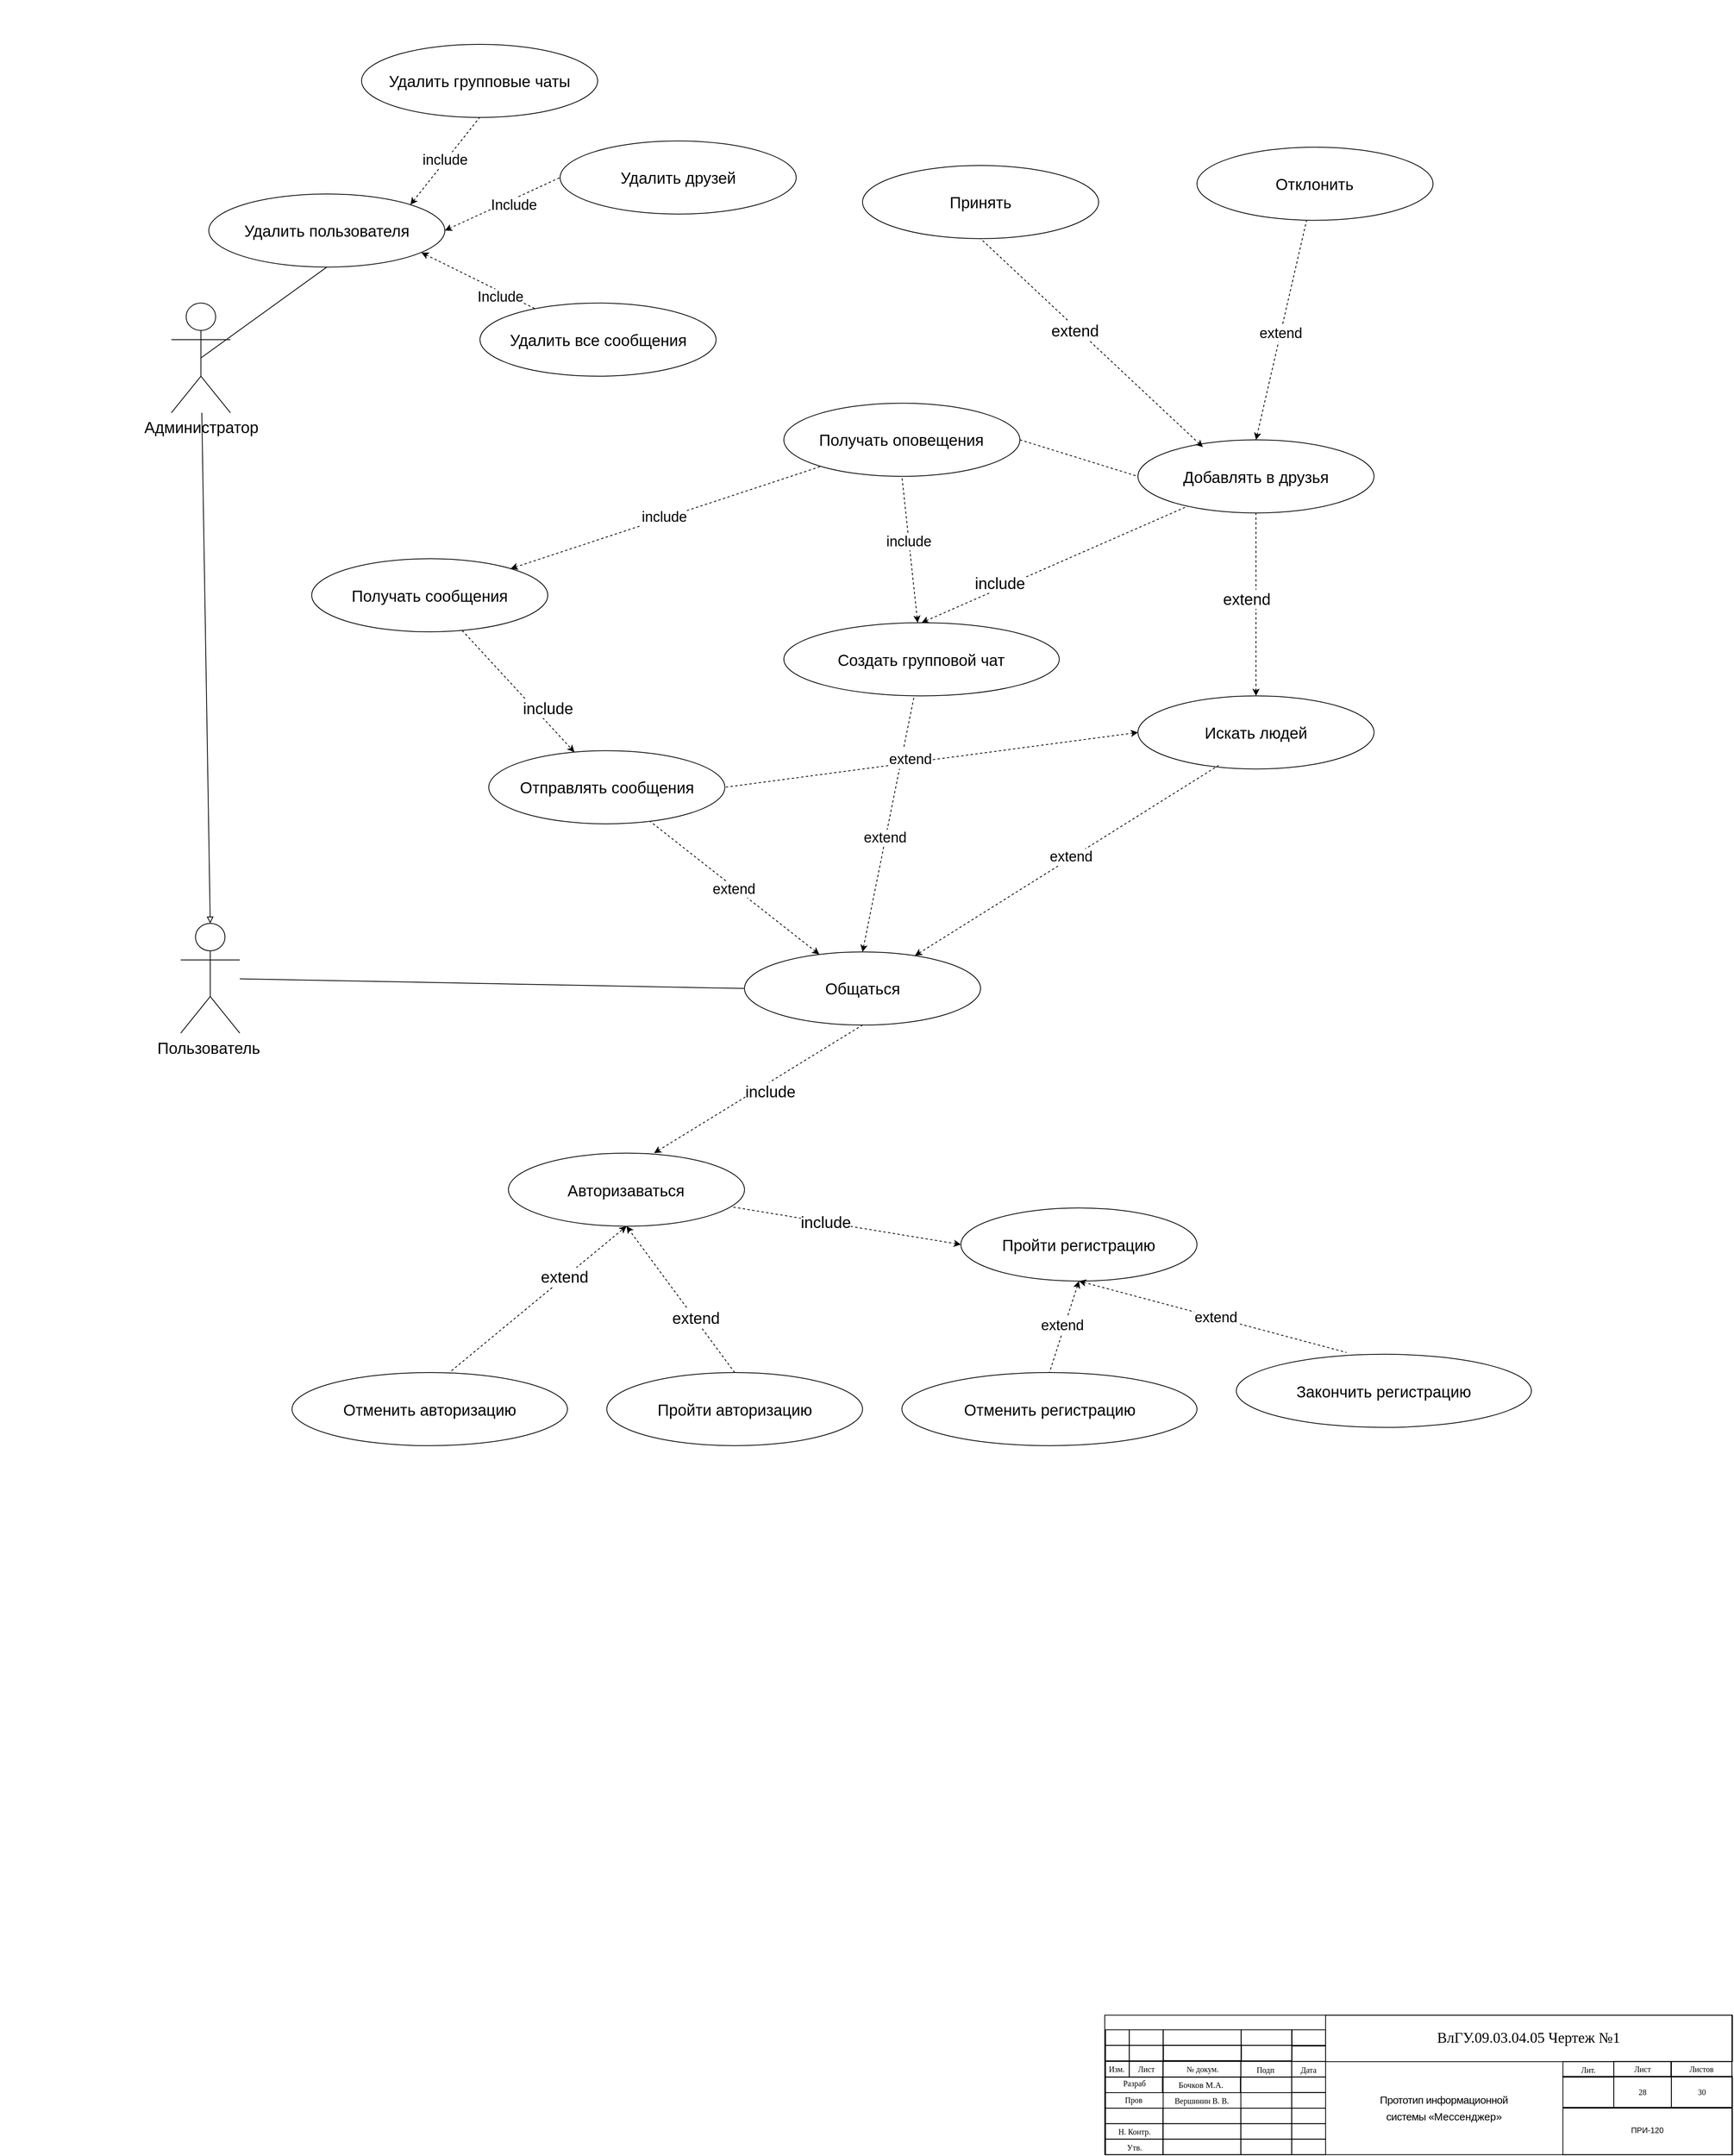<mxfile version="20.8.15" type="device"><diagram id="R2lEEEUBdFMjLlhIrx00" name="Page-1"><mxGraphModel dx="2206" dy="1088" grid="1" gridSize="3.937" guides="1" tooltips="1" connect="1" arrows="1" fold="1" page="1" pageScale="1" pageWidth="2339" pageHeight="3300" math="0" shadow="0" extFonts="Permanent Marker^https://fonts.googleapis.com/css?family=Permanent+Marker"><root><mxCell id="0"/><mxCell id="1" parent="0"/><mxCell id="JY05Qe5HetjZNKG0ia08-542" value="" style="group" parent="1" vertex="1" connectable="0"><mxGeometry x="248.03" y="133.86" width="2188.98" height="2720.46" as="geometry"/></mxCell><mxCell id="JY05Qe5HetjZNKG0ia08-430" value="" style="group" parent="JY05Qe5HetjZNKG0ia08-542" vertex="1" connectable="0"><mxGeometry width="2188.98" height="2431.64" as="geometry"/></mxCell><mxCell id="JY05Qe5HetjZNKG0ia08-486" value="" style="group;fontSize=20;" parent="JY05Qe5HetjZNKG0ia08-430" vertex="1" connectable="0"><mxGeometry x="368.982" y="185.041" width="1565.998" height="1640.0" as="geometry"/></mxCell><mxCell id="JY05Qe5HetjZNKG0ia08-489" value="Общаться" style="ellipse;whiteSpace=wrap;html=1;fontSize=20;" parent="JY05Qe5HetjZNKG0ia08-486" vertex="1"><mxGeometry x="571.713" y="1016.338" width="298.285" height="92.394" as="geometry"/></mxCell><mxCell id="JY05Qe5HetjZNKG0ia08-490" value="Авторизаваться" style="ellipse;whiteSpace=wrap;html=1;fontSize=20;" parent="JY05Qe5HetjZNKG0ia08-486" vertex="1"><mxGeometry x="273.428" y="1270.422" width="298.285" height="92.394" as="geometry"/></mxCell><mxCell id="JY05Qe5HetjZNKG0ia08-491" value="Пройти регистрацию" style="ellipse;whiteSpace=wrap;html=1;fontSize=20;" parent="JY05Qe5HetjZNKG0ia08-486" vertex="1"><mxGeometry x="845.142" y="1339.718" width="298.285" height="92.394" as="geometry"/></mxCell><mxCell id="JY05Qe5HetjZNKG0ia08-492" value="Создать групповой чат" style="ellipse;whiteSpace=wrap;html=1;fontSize=20;" parent="JY05Qe5HetjZNKG0ia08-486" vertex="1"><mxGeometry x="621.428" y="600.563" width="347.999" height="92.394" as="geometry"/></mxCell><mxCell id="JY05Qe5HetjZNKG0ia08-493" value="Искать людей" style="ellipse;whiteSpace=wrap;html=1;fontSize=20;" parent="JY05Qe5HetjZNKG0ia08-486" vertex="1"><mxGeometry x="1068.856" y="692.958" width="298.285" height="92.394" as="geometry"/></mxCell><mxCell id="JY05Qe5HetjZNKG0ia08-494" value="Отправлять сообщения" style="ellipse;whiteSpace=wrap;html=1;fontSize=20;" parent="JY05Qe5HetjZNKG0ia08-486" vertex="1"><mxGeometry x="248.571" y="762.253" width="298.285" height="92.394" as="geometry"/></mxCell><mxCell id="JY05Qe5HetjZNKG0ia08-495" value="Получать сообщения" style="ellipse;whiteSpace=wrap;html=1;fontSize=20;" parent="JY05Qe5HetjZNKG0ia08-486" vertex="1"><mxGeometry x="24.857" y="519.718" width="298.285" height="92.394" as="geometry"/></mxCell><mxCell id="JY05Qe5HetjZNKG0ia08-496" value="Получать оповещения" style="ellipse;whiteSpace=wrap;html=1;fontSize=20;" parent="JY05Qe5HetjZNKG0ia08-486" vertex="1"><mxGeometry x="621.428" y="323.38" width="298.285" height="92.394" as="geometry"/></mxCell><mxCell id="JY05Qe5HetjZNKG0ia08-497" value="Добавлять в друзья" style="ellipse;whiteSpace=wrap;html=1;fontSize=20;" parent="JY05Qe5HetjZNKG0ia08-486" vertex="1"><mxGeometry x="1068.856" y="369.577" width="298.285" height="92.394" as="geometry"/></mxCell><mxCell id="JY05Qe5HetjZNKG0ia08-498" value="Принять" style="ellipse;whiteSpace=wrap;html=1;fontSize=20;" parent="JY05Qe5HetjZNKG0ia08-486" vertex="1"><mxGeometry x="720.856" y="23.099" width="298.285" height="92.394" as="geometry"/></mxCell><mxCell id="JY05Qe5HetjZNKG0ia08-499" value="Отклонить" style="ellipse;whiteSpace=wrap;html=1;fontSize=20;" parent="JY05Qe5HetjZNKG0ia08-486" vertex="1"><mxGeometry x="1143.427" width="298.285" height="92.394" as="geometry"/></mxCell><mxCell id="JY05Qe5HetjZNKG0ia08-500" value="Отменить авторизацию" style="ellipse;whiteSpace=wrap;html=1;fontSize=20;" parent="JY05Qe5HetjZNKG0ia08-486" vertex="1"><mxGeometry y="1547.605" width="347.999" height="92.394" as="geometry"/></mxCell><mxCell id="JY05Qe5HetjZNKG0ia08-501" value="Пройти авторизацию" style="ellipse;whiteSpace=wrap;html=1;fontSize=20;" parent="JY05Qe5HetjZNKG0ia08-486" vertex="1"><mxGeometry x="397.714" y="1547.605" width="323.142" height="92.394" as="geometry"/></mxCell><mxCell id="JY05Qe5HetjZNKG0ia08-502" value="Отменить регистрацию" style="ellipse;whiteSpace=wrap;html=1;fontSize=20;" parent="JY05Qe5HetjZNKG0ia08-486" vertex="1"><mxGeometry x="770.57" y="1547.605" width="372.857" height="92.394" as="geometry"/></mxCell><mxCell id="JY05Qe5HetjZNKG0ia08-503" value="Закончить регистрацию" style="ellipse;whiteSpace=wrap;html=1;fontSize=20;" parent="JY05Qe5HetjZNKG0ia08-486" vertex="1"><mxGeometry x="1193.141" y="1524.507" width="372.857" height="92.394" as="geometry"/></mxCell><mxCell id="JY05Qe5HetjZNKG0ia08-504" value="" style="endArrow=none;dashed=1;html=1;rounded=0;exitX=0.617;exitY=0;exitDx=0;exitDy=0;exitPerimeter=0;entryX=0.5;entryY=1;entryDx=0;entryDy=0;startArrow=classic;startFill=1;fontSize=20;" parent="JY05Qe5HetjZNKG0ia08-486" source="JY05Qe5HetjZNKG0ia08-490" target="JY05Qe5HetjZNKG0ia08-489" edge="1"><mxGeometry width="50" height="50" relative="1" as="geometry"><mxPoint x="720.856" y="1154.929" as="sourcePoint"/><mxPoint x="845.142" y="1039.436" as="targetPoint"/></mxGeometry></mxCell><mxCell id="JY05Qe5HetjZNKG0ia08-505" value="" style="endArrow=classic;dashed=1;html=1;rounded=0;exitX=0.5;exitY=0;exitDx=0;exitDy=0;entryX=0.5;entryY=1;entryDx=0;entryDy=0;startArrow=none;startFill=0;endFill=1;fontSize=20;" parent="JY05Qe5HetjZNKG0ia08-486" source="JY05Qe5HetjZNKG0ia08-501" target="JY05Qe5HetjZNKG0ia08-490" edge="1"><mxGeometry width="50" height="50" relative="1" as="geometry"><mxPoint x="507.184" y="1316.619" as="sourcePoint"/><mxPoint x="770.57" y="1154.929" as="targetPoint"/></mxGeometry></mxCell><mxCell id="JY05Qe5HetjZNKG0ia08-506" value="" style="endArrow=none;dashed=1;html=1;rounded=0;exitX=0.5;exitY=1;exitDx=0;exitDy=0;entryX=0.5;entryY=0;entryDx=0;entryDy=0;startArrow=classic;startFill=1;fontSize=20;" parent="JY05Qe5HetjZNKG0ia08-486" source="JY05Qe5HetjZNKG0ia08-491" target="JY05Qe5HetjZNKG0ia08-502" edge="1"><mxGeometry width="50" height="50" relative="1" as="geometry"><mxPoint x="532.041" y="1339.718" as="sourcePoint"/><mxPoint x="795.427" y="1178.028" as="targetPoint"/></mxGeometry></mxCell><mxCell id="N27zPqQQ6mKoS6-mZ4At-25" value="extend" style="edgeLabel;html=1;align=center;verticalAlign=middle;resizable=0;points=[];fontSize=18;" vertex="1" connectable="0" parent="JY05Qe5HetjZNKG0ia08-506"><mxGeometry x="-0.021" y="-3" relative="1" as="geometry"><mxPoint as="offset"/></mxGeometry></mxCell><mxCell id="JY05Qe5HetjZNKG0ia08-507" value="" style="endArrow=none;dashed=1;html=1;rounded=0;exitX=0.5;exitY=1;exitDx=0;exitDy=0;entryX=0.373;entryY=-0.025;entryDx=0;entryDy=0;entryPerimeter=0;startArrow=classic;startFill=1;fontSize=20;" parent="JY05Qe5HetjZNKG0ia08-486" source="JY05Qe5HetjZNKG0ia08-491" target="JY05Qe5HetjZNKG0ia08-503" edge="1"><mxGeometry width="50" height="50" relative="1" as="geometry"><mxPoint x="556.899" y="1362.817" as="sourcePoint"/><mxPoint x="820.284" y="1201.126" as="targetPoint"/></mxGeometry></mxCell><mxCell id="N27zPqQQ6mKoS6-mZ4At-26" value="extend" style="edgeLabel;html=1;align=center;verticalAlign=middle;resizable=0;points=[];fontSize=18;" vertex="1" connectable="0" parent="JY05Qe5HetjZNKG0ia08-507"><mxGeometry x="0.02" relative="1" as="geometry"><mxPoint as="offset"/></mxGeometry></mxCell><mxCell id="JY05Qe5HetjZNKG0ia08-508" value="" style="endArrow=none;dashed=1;html=1;rounded=0;exitX=0;exitY=0.5;exitDx=0;exitDy=0;startArrow=classic;startFill=1;fontSize=20;" parent="JY05Qe5HetjZNKG0ia08-486" source="JY05Qe5HetjZNKG0ia08-491" target="JY05Qe5HetjZNKG0ia08-490" edge="1"><mxGeometry width="50" height="50" relative="1" as="geometry"><mxPoint x="581.756" y="1385.915" as="sourcePoint"/><mxPoint x="845.142" y="1224.225" as="targetPoint"/></mxGeometry></mxCell><mxCell id="JY05Qe5HetjZNKG0ia08-509" value="include" style="edgeLabel;html=1;align=center;verticalAlign=middle;resizable=0;points=[];fontSize=20;" parent="JY05Qe5HetjZNKG0ia08-508" vertex="1" connectable="0"><mxGeometry x="0.182" y="-1" relative="1" as="geometry"><mxPoint as="offset"/></mxGeometry></mxCell><mxCell id="JY05Qe5HetjZNKG0ia08-510" value="" style="endArrow=none;dashed=1;html=1;rounded=0;entryX=0.342;entryY=0.95;entryDx=0;entryDy=0;entryPerimeter=0;startArrow=classic;startFill=1;fontSize=20;" parent="JY05Qe5HetjZNKG0ia08-486" source="JY05Qe5HetjZNKG0ia08-489" target="JY05Qe5HetjZNKG0ia08-493" edge="1"><mxGeometry width="50" height="50" relative="1" as="geometry"><mxPoint x="606.613" y="1409.014" as="sourcePoint"/><mxPoint x="869.999" y="1247.324" as="targetPoint"/></mxGeometry></mxCell><mxCell id="N27zPqQQ6mKoS6-mZ4At-28" value="extend" style="edgeLabel;html=1;align=center;verticalAlign=middle;resizable=0;points=[];fontSize=18;" vertex="1" connectable="0" parent="JY05Qe5HetjZNKG0ia08-510"><mxGeometry x="0.028" y="2" relative="1" as="geometry"><mxPoint as="offset"/></mxGeometry></mxCell><mxCell id="JY05Qe5HetjZNKG0ia08-511" value="" style="endArrow=none;dashed=1;html=1;rounded=0;startArrow=classic;startFill=1;fontSize=20;" parent="JY05Qe5HetjZNKG0ia08-486" source="JY05Qe5HetjZNKG0ia08-489" target="JY05Qe5HetjZNKG0ia08-494" edge="1"><mxGeometry width="50" height="50" relative="1" as="geometry"><mxPoint x="631.47" y="1432.112" as="sourcePoint"/><mxPoint x="894.856" y="1270.422" as="targetPoint"/></mxGeometry></mxCell><mxCell id="N27zPqQQ6mKoS6-mZ4At-29" value="extend" style="edgeLabel;html=1;align=center;verticalAlign=middle;resizable=0;points=[];fontSize=18;" vertex="1" connectable="0" parent="JY05Qe5HetjZNKG0ia08-511"><mxGeometry x="0.009" y="2" relative="1" as="geometry"><mxPoint as="offset"/></mxGeometry></mxCell><mxCell id="JY05Qe5HetjZNKG0ia08-512" value="" style="endArrow=classic;dashed=1;html=1;rounded=0;startArrow=none;startFill=0;endFill=1;fontSize=20;" parent="JY05Qe5HetjZNKG0ia08-486" source="JY05Qe5HetjZNKG0ia08-495" target="JY05Qe5HetjZNKG0ia08-494" edge="1"><mxGeometry width="50" height="50" relative="1" as="geometry"><mxPoint x="656.327" y="1455.211" as="sourcePoint"/><mxPoint x="422.571" y="808.45" as="targetPoint"/></mxGeometry></mxCell><mxCell id="JY05Qe5HetjZNKG0ia08-513" value="" style="endArrow=none;dashed=1;html=1;rounded=0;exitX=0.5;exitY=0;exitDx=0;exitDy=0;startArrow=classic;startFill=1;fontSize=20;" parent="JY05Qe5HetjZNKG0ia08-486" source="JY05Qe5HetjZNKG0ia08-489" target="JY05Qe5HetjZNKG0ia08-492" edge="1"><mxGeometry width="50" height="50" relative="1" as="geometry"><mxPoint x="681.184" y="1478.309" as="sourcePoint"/><mxPoint x="944.57" y="1316.619" as="targetPoint"/></mxGeometry></mxCell><mxCell id="N27zPqQQ6mKoS6-mZ4At-27" value="extend" style="edgeLabel;html=1;align=center;verticalAlign=middle;resizable=0;points=[];fontSize=18;" vertex="1" connectable="0" parent="JY05Qe5HetjZNKG0ia08-513"><mxGeometry x="-0.108" y="1" relative="1" as="geometry"><mxPoint as="offset"/></mxGeometry></mxCell><mxCell id="JY05Qe5HetjZNKG0ia08-514" value="" style="endArrow=none;dashed=1;html=1;rounded=0;exitX=0;exitY=0.5;exitDx=0;exitDy=0;entryX=1;entryY=0.5;entryDx=0;entryDy=0;startArrow=classic;startFill=1;fontSize=20;" parent="JY05Qe5HetjZNKG0ia08-486" source="JY05Qe5HetjZNKG0ia08-493" target="JY05Qe5HetjZNKG0ia08-494" edge="1"><mxGeometry width="50" height="50" relative="1" as="geometry"><mxPoint x="706.041" y="1501.408" as="sourcePoint"/><mxPoint x="969.427" y="1339.718" as="targetPoint"/></mxGeometry></mxCell><mxCell id="JY05Qe5HetjZNKG0ia08-515" value="" style="endArrow=none;dashed=1;html=1;rounded=0;endFill=0;startArrow=classic;startFill=1;fontSize=20;" parent="JY05Qe5HetjZNKG0ia08-486" source="JY05Qe5HetjZNKG0ia08-495" target="JY05Qe5HetjZNKG0ia08-496" edge="1"><mxGeometry width="50" height="50" relative="1" as="geometry"><mxPoint x="427.592" y="346.479" as="sourcePoint"/><mxPoint x="690.978" y="184.789" as="targetPoint"/></mxGeometry></mxCell><mxCell id="N27zPqQQ6mKoS6-mZ4At-31" value="include" style="edgeLabel;html=1;align=center;verticalAlign=middle;resizable=0;points=[];fontSize=18;" vertex="1" connectable="0" parent="JY05Qe5HetjZNKG0ia08-515"><mxGeometry x="-0.01" y="2" relative="1" as="geometry"><mxPoint as="offset"/></mxGeometry></mxCell><mxCell id="JY05Qe5HetjZNKG0ia08-516" value="" style="endArrow=none;dashed=1;html=1;rounded=0;entryX=0.5;entryY=1;entryDx=0;entryDy=0;startArrow=classic;startFill=1;fontSize=20;" parent="JY05Qe5HetjZNKG0ia08-486" source="JY05Qe5HetjZNKG0ia08-492" target="JY05Qe5HetjZNKG0ia08-496" edge="1"><mxGeometry width="50" height="50" relative="1" as="geometry"><mxPoint x="301.171" y="555.401" as="sourcePoint"/><mxPoint x="693.21" y="426.317" as="targetPoint"/></mxGeometry></mxCell><mxCell id="N27zPqQQ6mKoS6-mZ4At-32" value="include" style="edgeLabel;html=1;align=center;verticalAlign=middle;resizable=0;points=[];fontSize=18;" vertex="1" connectable="0" parent="JY05Qe5HetjZNKG0ia08-516"><mxGeometry x="0.11" y="1" relative="1" as="geometry"><mxPoint as="offset"/></mxGeometry></mxCell><mxCell id="JY05Qe5HetjZNKG0ia08-517" value="" style="endArrow=none;dashed=1;html=1;rounded=0;exitX=0.5;exitY=0;exitDx=0;exitDy=0;startArrow=classic;startFill=1;fontSize=20;" parent="JY05Qe5HetjZNKG0ia08-486" source="JY05Qe5HetjZNKG0ia08-492" target="JY05Qe5HetjZNKG0ia08-497" edge="1"><mxGeometry width="50" height="50" relative="1" as="geometry"><mxPoint x="326.028" y="578.5" as="sourcePoint"/><mxPoint x="718.067" y="449.415" as="targetPoint"/></mxGeometry></mxCell><mxCell id="JY05Qe5HetjZNKG0ia08-518" value="" style="endArrow=none;dashed=1;html=1;rounded=0;entryX=0.5;entryY=1;entryDx=0;entryDy=0;startArrow=classic;startFill=1;fontSize=20;" parent="JY05Qe5HetjZNKG0ia08-486" source="JY05Qe5HetjZNKG0ia08-493" target="JY05Qe5HetjZNKG0ia08-497" edge="1"><mxGeometry width="50" height="50" relative="1" as="geometry"><mxPoint x="350.885" y="601.599" as="sourcePoint"/><mxPoint x="742.924" y="472.514" as="targetPoint"/></mxGeometry></mxCell><mxCell id="JY05Qe5HetjZNKG0ia08-519" value="" style="endArrow=none;dashed=1;html=1;rounded=0;entryX=0.5;entryY=1;entryDx=0;entryDy=0;exitX=0.275;exitY=0.1;exitDx=0;exitDy=0;exitPerimeter=0;startArrow=classic;startFill=1;fontSize=20;" parent="JY05Qe5HetjZNKG0ia08-486" source="JY05Qe5HetjZNKG0ia08-497" target="JY05Qe5HetjZNKG0ia08-498" edge="1"><mxGeometry width="50" height="50" relative="1" as="geometry"><mxPoint x="375.742" y="624.697" as="sourcePoint"/><mxPoint x="767.782" y="495.612" as="targetPoint"/></mxGeometry></mxCell><mxCell id="JY05Qe5HetjZNKG0ia08-520" value="extend" style="edgeLabel;html=1;align=center;verticalAlign=middle;resizable=0;points=[];fontSize=20;" parent="JY05Qe5HetjZNKG0ia08-519" vertex="1" connectable="0"><mxGeometry x="0.137" y="3" relative="1" as="geometry"><mxPoint as="offset"/></mxGeometry></mxCell><mxCell id="JY05Qe5HetjZNKG0ia08-521" value="" style="endArrow=none;dashed=1;html=1;rounded=0;exitX=0.5;exitY=0;exitDx=0;exitDy=0;startArrow=classic;startFill=1;fontSize=20;" parent="JY05Qe5HetjZNKG0ia08-486" source="JY05Qe5HetjZNKG0ia08-497" target="JY05Qe5HetjZNKG0ia08-499" edge="1"><mxGeometry width="50" height="50" relative="1" as="geometry"><mxPoint x="400.599" y="647.796" as="sourcePoint"/><mxPoint x="792.639" y="518.711" as="targetPoint"/></mxGeometry></mxCell><mxCell id="N27zPqQQ6mKoS6-mZ4At-30" value="extend" style="edgeLabel;html=1;align=center;verticalAlign=middle;resizable=0;points=[];fontSize=18;" vertex="1" connectable="0" parent="JY05Qe5HetjZNKG0ia08-521"><mxGeometry x="-0.03" relative="1" as="geometry"><mxPoint as="offset"/></mxGeometry></mxCell><mxCell id="JY05Qe5HetjZNKG0ia08-522" value="extend" style="edgeLabel;html=1;align=center;verticalAlign=middle;resizable=0;points=[];fontSize=20;" parent="JY05Qe5HetjZNKG0ia08-486" vertex="1" connectable="0"><mxGeometry x="510.133" y="1478.065" as="geometry"/></mxCell><mxCell id="JY05Qe5HetjZNKG0ia08-525" value="extend" style="edgeLabel;html=1;align=center;verticalAlign=middle;resizable=0;points=[];fontSize=20;" parent="JY05Qe5HetjZNKG0ia08-486" vertex="1" connectable="0"><mxGeometry x="1150.766" y="840.001" as="geometry"><mxPoint x="55" y="-270" as="offset"/></mxGeometry></mxCell><mxCell id="JY05Qe5HetjZNKG0ia08-526" value="&lt;font style=&quot;font-size: 18px;&quot;&gt;extend&lt;/font&gt;" style="edgeLabel;html=1;align=center;verticalAlign=middle;resizable=0;points=[];fontSize=20;" parent="JY05Qe5HetjZNKG0ia08-486" vertex="1" connectable="0"><mxGeometry x="403.365" y="1210.004" as="geometry"><mxPoint x="377" y="-438" as="offset"/></mxGeometry></mxCell><mxCell id="JY05Qe5HetjZNKG0ia08-530" value="include" style="edgeLabel;html=1;align=center;verticalAlign=middle;resizable=0;points=[];fontSize=20;" parent="JY05Qe5HetjZNKG0ia08-486" vertex="1" connectable="0"><mxGeometry x="652.502" y="1270.42" as="geometry"><mxPoint x="-49" y="-79" as="offset"/></mxGeometry></mxCell><mxCell id="JY05Qe5HetjZNKG0ia08-532" value="include" style="edgeLabel;html=1;align=center;verticalAlign=middle;resizable=0;points=[];fontSize=20;" parent="JY05Qe5HetjZNKG0ia08-486" vertex="1" connectable="0"><mxGeometry x="447.424" y="1130.002" as="geometry"><mxPoint x="-125" y="-422" as="offset"/></mxGeometry></mxCell><mxCell id="JY05Qe5HetjZNKG0ia08-533" value="include" style="edgeLabel;html=1;align=center;verticalAlign=middle;resizable=0;points=[];fontSize=20;" parent="JY05Qe5HetjZNKG0ia08-486" vertex="1" connectable="0"><mxGeometry x="771.136" y="709.997" as="geometry"><mxPoint x="123" y="-160" as="offset"/></mxGeometry></mxCell><mxCell id="JY05Qe5HetjZNKG0ia08-536" value="" style="endArrow=none;dashed=1;html=1;rounded=0;exitX=1;exitY=0.5;exitDx=0;exitDy=0;entryX=0;entryY=0.5;entryDx=0;entryDy=0;fontSize=20;" parent="JY05Qe5HetjZNKG0ia08-486" source="JY05Qe5HetjZNKG0ia08-496" target="JY05Qe5HetjZNKG0ia08-497" edge="1"><mxGeometry width="50" height="50" relative="1" as="geometry"><mxPoint x="820.284" y="623.662" as="sourcePoint"/><mxPoint x="1156.648" y="476.571" as="targetPoint"/></mxGeometry></mxCell><mxCell id="JY05Qe5HetjZNKG0ia08-537" value="" style="endArrow=classic;dashed=1;html=1;rounded=0;exitX=0.579;exitY=-0.025;exitDx=0;exitDy=0;exitPerimeter=0;entryX=0.5;entryY=1;entryDx=0;entryDy=0;startArrow=none;startFill=0;endFill=1;fontSize=20;" parent="JY05Qe5HetjZNKG0ia08-486" source="JY05Qe5HetjZNKG0ia08-500" target="JY05Qe5HetjZNKG0ia08-490" edge="1"><mxGeometry width="50" height="50" relative="1" as="geometry"><mxPoint x="482.327" y="1293.521" as="sourcePoint"/><mxPoint x="745.713" y="1131.831" as="targetPoint"/></mxGeometry></mxCell><mxCell id="JY05Qe5HetjZNKG0ia08-538" value="extend" style="edgeLabel;html=1;align=center;verticalAlign=middle;resizable=0;points=[];fontSize=20;" parent="JY05Qe5HetjZNKG0ia08-537" vertex="1" connectable="0"><mxGeometry x="0.552" y="-4" relative="1" as="geometry"><mxPoint x="-32" y="19" as="offset"/></mxGeometry></mxCell><mxCell id="N27zPqQQ6mKoS6-mZ4At-7" value="Удалить все сообщения" style="ellipse;whiteSpace=wrap;html=1;fontSize=20;" vertex="1" parent="JY05Qe5HetjZNKG0ia08-486"><mxGeometry x="237.493" y="196.842" width="298.285" height="92.394" as="geometry"/></mxCell><mxCell id="N27zPqQQ6mKoS6-mZ4At-1" value="Администратор" style="shape=umlActor;verticalLabelPosition=bottom;verticalAlign=top;outlineConnect=0;fontColor=default;html=1;labelBorderColor=none;fontSize=20;" vertex="1" parent="JY05Qe5HetjZNKG0ia08-430"><mxGeometry x="216.531" y="381.888" width="74.571" height="138.592" as="geometry"/></mxCell><mxCell id="N27zPqQQ6mKoS6-mZ4At-6" value="Удалить пользователя" style="ellipse;whiteSpace=wrap;html=1;fontSize=20;" vertex="1" parent="JY05Qe5HetjZNKG0ia08-430"><mxGeometry x="263.782" y="244.086" width="298.285" height="92.394" as="geometry"/></mxCell><mxCell id="N27zPqQQ6mKoS6-mZ4At-8" value="Удалить друзей" style="ellipse;whiteSpace=wrap;html=1;fontSize=20;" vertex="1" parent="JY05Qe5HetjZNKG0ia08-430"><mxGeometry x="707.717" y="177.16" width="298.285" height="92.394" as="geometry"/></mxCell><mxCell id="JY05Qe5HetjZNKG0ia08-487" value="Пользователь&amp;nbsp;" style="shape=umlActor;verticalLabelPosition=bottom;verticalAlign=top;outlineConnect=0;fontColor=default;html=1;labelBorderColor=none;fontSize=20;" parent="JY05Qe5HetjZNKG0ia08-430" vertex="1"><mxGeometry x="228.344" y="1165.351" width="74.571" height="138.592" as="geometry"/></mxCell><mxCell id="JY05Qe5HetjZNKG0ia08-539" value="" style="endArrow=none;html=1;rounded=0;entryX=0;entryY=0.5;entryDx=0;entryDy=0;fontSize=20;" parent="JY05Qe5HetjZNKG0ia08-430" source="JY05Qe5HetjZNKG0ia08-487" target="JY05Qe5HetjZNKG0ia08-489" edge="1"><mxGeometry width="50" height="50" relative="1" as="geometry"><mxPoint x="692.125" y="1386.167" as="sourcePoint"/><mxPoint x="816.41" y="1270.674" as="targetPoint"/></mxGeometry></mxCell><mxCell id="N27zPqQQ6mKoS6-mZ4At-17" value="" style="endArrow=none;html=1;rounded=0;entryX=0.5;entryY=1;entryDx=0;entryDy=0;fontSize=20;exitX=0.5;exitY=0.5;exitDx=0;exitDy=0;exitPerimeter=0;" edge="1" parent="JY05Qe5HetjZNKG0ia08-430" source="N27zPqQQ6mKoS6-mZ4At-1" target="N27zPqQQ6mKoS6-mZ4At-6"><mxGeometry width="50" height="50" relative="1" as="geometry"><mxPoint x="306.852" y="1239.298" as="sourcePoint"/><mxPoint x="944.633" y="1251.513" as="targetPoint"/></mxGeometry></mxCell><mxCell id="N27zPqQQ6mKoS6-mZ4At-13" value="" style="endArrow=none;dashed=1;html=1;rounded=0;endFill=0;startArrow=classic;startFill=1;fontSize=20;exitX=0.901;exitY=0.802;exitDx=0;exitDy=0;exitPerimeter=0;" edge="1" parent="JY05Qe5HetjZNKG0ia08-430" source="N27zPqQQ6mKoS6-mZ4At-6" target="N27zPqQQ6mKoS6-mZ4At-7"><mxGeometry width="50" height="50" relative="1" as="geometry"><mxPoint x="580.781" y="774.858" as="sourcePoint"/><mxPoint x="972.441" y="645.663" as="targetPoint"/></mxGeometry></mxCell><mxCell id="N27zPqQQ6mKoS6-mZ4At-24" value="Include" style="edgeLabel;html=1;align=center;verticalAlign=middle;resizable=0;points=[];fontSize=18;" vertex="1" connectable="0" parent="N27zPqQQ6mKoS6-mZ4At-13"><mxGeometry x="0.416" y="-6" relative="1" as="geometry"><mxPoint as="offset"/></mxGeometry></mxCell><mxCell id="N27zPqQQ6mKoS6-mZ4At-18" value="" style="endArrow=none;dashed=1;html=1;rounded=0;endFill=0;startArrow=classic;startFill=1;fontSize=20;entryX=0;entryY=0.5;entryDx=0;entryDy=0;exitX=1;exitY=0.5;exitDx=0;exitDy=0;" edge="1" parent="JY05Qe5HetjZNKG0ia08-430" source="N27zPqQQ6mKoS6-mZ4At-6" target="N27zPqQQ6mKoS6-mZ4At-8"><mxGeometry width="50" height="50" relative="1" as="geometry"><mxPoint x="508.501" y="330.668" as="sourcePoint"/><mxPoint x="668.479" y="395.434" as="targetPoint"/></mxGeometry></mxCell><mxCell id="N27zPqQQ6mKoS6-mZ4At-23" value="Include" style="edgeLabel;html=1;align=center;verticalAlign=middle;resizable=0;points=[];fontSize=18;" vertex="1" connectable="0" parent="N27zPqQQ6mKoS6-mZ4At-18"><mxGeometry x="0.145" y="-7" relative="1" as="geometry"><mxPoint as="offset"/></mxGeometry></mxCell><mxCell id="N27zPqQQ6mKoS6-mZ4At-20" value="" style="endArrow=none;html=1;rounded=0;exitX=0.5;exitY=0;exitDx=0;exitDy=0;exitPerimeter=0;endFill=0;startArrow=block;startFill=0;" edge="1" parent="JY05Qe5HetjZNKG0ia08-430" source="JY05Qe5HetjZNKG0ia08-487" target="N27zPqQQ6mKoS6-mZ4At-1"><mxGeometry width="50" height="50" relative="1" as="geometry"><mxPoint x="74.97" y="829.14" as="sourcePoint"/><mxPoint x="124.97" y="779.14" as="targetPoint"/></mxGeometry></mxCell><mxCell id="JY05Qe5HetjZNKG0ia08-541" value="" style="group" parent="JY05Qe5HetjZNKG0ia08-542" vertex="1" connectable="0"><mxGeometry x="1395.886" y="2544.26" width="793.089" height="176.2" as="geometry"/></mxCell><mxCell id="bOlvTl43doBLw3R69mOg-2" value="" style="rounded=0;whiteSpace=wrap;html=1;fillColor=none;" parent="JY05Qe5HetjZNKG0ia08-541" vertex="1"><mxGeometry x="0.003" width="792.492" height="176.197" as="geometry"/></mxCell><mxCell id="UN5E2BRM_m0n_mUQd9ct-3" value="" style="rounded=0;whiteSpace=wrap;html=1;fillColor=none;" parent="JY05Qe5HetjZNKG0ia08-541" vertex="1"><mxGeometry x="0.983" y="38.091" width="29.986" height="19.577" as="geometry"/></mxCell><mxCell id="UN5E2BRM_m0n_mUQd9ct-4" value="" style="rounded=0;whiteSpace=wrap;html=1;fillColor=none;" parent="JY05Qe5HetjZNKG0ia08-541" vertex="1"><mxGeometry x="0.972" y="58.489" width="29.986" height="19.577" as="geometry"/></mxCell><mxCell id="UN5E2BRM_m0n_mUQd9ct-5" value="" style="rounded=0;whiteSpace=wrap;html=1;fillColor=none;" parent="JY05Qe5HetjZNKG0ia08-541" vertex="1"><mxGeometry x="0.983" y="18.508" width="29.986" height="19.577" as="geometry"/></mxCell><mxCell id="UN5E2BRM_m0n_mUQd9ct-9" value="" style="rounded=0;whiteSpace=wrap;html=1;fillColor=none;" parent="JY05Qe5HetjZNKG0ia08-541" vertex="1"><mxGeometry x="30.97" y="38.091" width="42.837" height="19.577" as="geometry"/></mxCell><mxCell id="UN5E2BRM_m0n_mUQd9ct-10" value="" style="rounded=0;whiteSpace=wrap;html=1;fillColor=none;" parent="JY05Qe5HetjZNKG0ia08-541" vertex="1"><mxGeometry x="30.959" y="58.489" width="42.837" height="19.577" as="geometry"/></mxCell><mxCell id="UN5E2BRM_m0n_mUQd9ct-11" value="" style="rounded=0;whiteSpace=wrap;html=1;fillColor=none;" parent="JY05Qe5HetjZNKG0ia08-541" vertex="1"><mxGeometry x="30.97" y="18.508" width="42.837" height="19.577" as="geometry"/></mxCell><mxCell id="UN5E2BRM_m0n_mUQd9ct-14" value="" style="rounded=0;whiteSpace=wrap;html=1;fillColor=none;" parent="JY05Qe5HetjZNKG0ia08-541" vertex="1"><mxGeometry x="73.807" y="38.091" width="98.525" height="19.577" as="geometry"/></mxCell><mxCell id="UN5E2BRM_m0n_mUQd9ct-15" value="" style="rounded=0;whiteSpace=wrap;html=1;fillColor=none;" parent="JY05Qe5HetjZNKG0ia08-541" vertex="1"><mxGeometry x="74.177" y="37.872" width="98.525" height="19.577" as="geometry"/></mxCell><mxCell id="UN5E2BRM_m0n_mUQd9ct-16" value="" style="rounded=0;whiteSpace=wrap;html=1;fillColor=none;" parent="JY05Qe5HetjZNKG0ia08-541" vertex="1"><mxGeometry x="73.807" y="18.508" width="98.525" height="19.577" as="geometry"/></mxCell><mxCell id="UN5E2BRM_m0n_mUQd9ct-19" value="" style="rounded=0;whiteSpace=wrap;html=1;fillColor=none;" parent="JY05Qe5HetjZNKG0ia08-541" vertex="1"><mxGeometry x="172.331" y="38.091" width="64.256" height="19.577" as="geometry"/></mxCell><mxCell id="UN5E2BRM_m0n_mUQd9ct-20" value="" style="rounded=0;whiteSpace=wrap;html=1;fillColor=none;" parent="JY05Qe5HetjZNKG0ia08-541" vertex="1"><mxGeometry x="171.95" y="58.489" width="64.256" height="19.577" as="geometry"/></mxCell><mxCell id="UN5E2BRM_m0n_mUQd9ct-21" value="" style="rounded=0;whiteSpace=wrap;html=1;fillColor=none;" parent="JY05Qe5HetjZNKG0ia08-541" vertex="1"><mxGeometry x="172.331" y="18.508" width="64.256" height="19.577" as="geometry"/></mxCell><mxCell id="UN5E2BRM_m0n_mUQd9ct-24" value="" style="rounded=0;whiteSpace=wrap;html=1;fillColor=none;" parent="JY05Qe5HetjZNKG0ia08-541" vertex="1"><mxGeometry x="236.222" y="38.926" width="42.837" height="19.577" as="geometry"/></mxCell><mxCell id="UN5E2BRM_m0n_mUQd9ct-25" value="" style="rounded=0;whiteSpace=wrap;html=1;fillColor=none;" parent="JY05Qe5HetjZNKG0ia08-541" vertex="1"><mxGeometry x="236.211" y="58.489" width="42.837" height="19.577" as="geometry"/></mxCell><mxCell id="UN5E2BRM_m0n_mUQd9ct-26" value="" style="rounded=0;whiteSpace=wrap;html=1;fillColor=none;" parent="JY05Qe5HetjZNKG0ia08-541" vertex="1"><mxGeometry x="236.2" y="18.508" width="42.837" height="19.577" as="geometry"/></mxCell><mxCell id="UN5E2BRM_m0n_mUQd9ct-27" value="" style="rounded=0;whiteSpace=wrap;html=1;fillColor=none;" parent="JY05Qe5HetjZNKG0ia08-541" vertex="1"><mxGeometry x="279.038" width="514.035" height="58.732" as="geometry"/></mxCell><mxCell id="UN5E2BRM_m0n_mUQd9ct-28" value="Изм." style="text;html=1;strokeColor=none;fillColor=none;align=center;verticalAlign=middle;whiteSpace=wrap;rounded=0;fontFamily=Times New Roman;fontSize=10;" parent="JY05Qe5HetjZNKG0ia08-541" vertex="1"><mxGeometry x="0.003" y="58.479" width="29.986" height="19.577" as="geometry"/></mxCell><mxCell id="UN5E2BRM_m0n_mUQd9ct-29" value="Лист" style="text;html=1;strokeColor=none;fillColor=none;align=center;verticalAlign=middle;whiteSpace=wrap;rounded=0;fontFamily=Times New Roman;fontSize=10;" parent="JY05Qe5HetjZNKG0ia08-541" vertex="1"><mxGeometry x="31.34" y="57.673" width="42.837" height="19.577" as="geometry"/></mxCell><mxCell id="UN5E2BRM_m0n_mUQd9ct-30" value="№ докум." style="text;html=1;strokeColor=none;fillColor=none;align=center;verticalAlign=middle;whiteSpace=wrap;rounded=0;fontFamily=Times New Roman;fontSize=10;" parent="JY05Qe5HetjZNKG0ia08-541" vertex="1"><mxGeometry x="74.177" y="58.479" width="98.525" height="19.572" as="geometry"/></mxCell><mxCell id="UN5E2BRM_m0n_mUQd9ct-31" value="Подп" style="text;html=1;strokeColor=none;fillColor=none;align=center;verticalAlign=middle;whiteSpace=wrap;rounded=0;fontFamily=Times New Roman;fontSize=10;" parent="JY05Qe5HetjZNKG0ia08-541" vertex="1"><mxGeometry x="171.352" y="58.747" width="64.256" height="19.572" as="geometry"/></mxCell><mxCell id="UN5E2BRM_m0n_mUQd9ct-32" value="Дата" style="text;html=1;strokeColor=none;fillColor=none;align=center;verticalAlign=middle;whiteSpace=wrap;rounded=0;fontFamily=Times New Roman;fontSize=10;" parent="JY05Qe5HetjZNKG0ia08-541" vertex="1"><mxGeometry x="236.2" y="58.747" width="42.837" height="19.577" as="geometry"/></mxCell><mxCell id="UN5E2BRM_m0n_mUQd9ct-34" value="" style="rounded=0;whiteSpace=wrap;html=1;fillColor=none;" parent="JY05Qe5HetjZNKG0ia08-541" vertex="1"><mxGeometry x="0.972" y="78.31" width="72.823" height="19.572" as="geometry"/></mxCell><mxCell id="UN5E2BRM_m0n_mUQd9ct-35" value="" style="rounded=0;whiteSpace=wrap;html=1;fillColor=none;" parent="JY05Qe5HetjZNKG0ia08-541" vertex="1"><mxGeometry x="0.972" y="97.882" width="72.823" height="19.572" as="geometry"/></mxCell><mxCell id="UN5E2BRM_m0n_mUQd9ct-36" value="" style="rounded=0;whiteSpace=wrap;html=1;fillColor=none;" parent="JY05Qe5HetjZNKG0ia08-541" vertex="1"><mxGeometry x="0.972" y="117.455" width="72.823" height="19.572" as="geometry"/></mxCell><mxCell id="UN5E2BRM_m0n_mUQd9ct-37" value="" style="rounded=0;whiteSpace=wrap;html=1;fillColor=none;" parent="JY05Qe5HetjZNKG0ia08-541" vertex="1"><mxGeometry x="0.972" y="137.027" width="72.823" height="19.572" as="geometry"/></mxCell><mxCell id="UN5E2BRM_m0n_mUQd9ct-38" value="" style="rounded=0;whiteSpace=wrap;html=1;fillColor=none;" parent="JY05Qe5HetjZNKG0ia08-541" vertex="1"><mxGeometry x="0.972" y="156.6" width="72.823" height="19.572" as="geometry"/></mxCell><mxCell id="UN5E2BRM_m0n_mUQd9ct-39" value="" style="rounded=0;whiteSpace=wrap;html=1;fillColor=none;" parent="JY05Qe5HetjZNKG0ia08-541" vertex="1"><mxGeometry x="73.437" y="58.489" width="98.525" height="19.572" as="geometry"/></mxCell><mxCell id="UN5E2BRM_m0n_mUQd9ct-42" value="" style="rounded=0;whiteSpace=wrap;html=1;fillColor=none;" parent="JY05Qe5HetjZNKG0ia08-541" vertex="1"><mxGeometry x="73.426" y="117.455" width="98.525" height="19.572" as="geometry"/></mxCell><mxCell id="UN5E2BRM_m0n_mUQd9ct-43" value="" style="rounded=0;whiteSpace=wrap;html=1;fillColor=none;" parent="JY05Qe5HetjZNKG0ia08-541" vertex="1"><mxGeometry x="73.426" y="137.027" width="98.525" height="19.572" as="geometry"/></mxCell><mxCell id="UN5E2BRM_m0n_mUQd9ct-44" value="" style="rounded=0;whiteSpace=wrap;html=1;fillColor=none;" parent="JY05Qe5HetjZNKG0ia08-541" vertex="1"><mxGeometry x="73.426" y="156.6" width="98.525" height="19.572" as="geometry"/></mxCell><mxCell id="UN5E2BRM_m0n_mUQd9ct-45" value="" style="rounded=0;whiteSpace=wrap;html=1;fillColor=none;" parent="JY05Qe5HetjZNKG0ia08-541" vertex="1"><mxGeometry x="171.961" y="78.32" width="64.256" height="19.572" as="geometry"/></mxCell><mxCell id="UN5E2BRM_m0n_mUQd9ct-46" value="" style="rounded=0;whiteSpace=wrap;html=1;fillColor=none;" parent="JY05Qe5HetjZNKG0ia08-541" vertex="1"><mxGeometry x="171.95" y="97.882" width="64.256" height="19.572" as="geometry"/></mxCell><mxCell id="UN5E2BRM_m0n_mUQd9ct-48" value="" style="rounded=0;whiteSpace=wrap;html=1;fillColor=none;" parent="JY05Qe5HetjZNKG0ia08-541" vertex="1"><mxGeometry x="171.95" y="117.455" width="64.256" height="19.572" as="geometry"/></mxCell><mxCell id="UN5E2BRM_m0n_mUQd9ct-49" value="" style="rounded=0;whiteSpace=wrap;html=1;fillColor=none;" parent="JY05Qe5HetjZNKG0ia08-541" vertex="1"><mxGeometry x="171.95" y="137.027" width="64.256" height="19.572" as="geometry"/></mxCell><mxCell id="UN5E2BRM_m0n_mUQd9ct-50" value="" style="rounded=0;whiteSpace=wrap;html=1;fillColor=none;" parent="JY05Qe5HetjZNKG0ia08-541" vertex="1"><mxGeometry x="171.95" y="156.6" width="64.256" height="19.572" as="geometry"/></mxCell><mxCell id="UN5E2BRM_m0n_mUQd9ct-51" value="" style="rounded=0;whiteSpace=wrap;html=1;fillColor=none;" parent="JY05Qe5HetjZNKG0ia08-541" vertex="1"><mxGeometry x="236.2" y="78.061" width="42.837" height="19.572" as="geometry"/></mxCell><mxCell id="UN5E2BRM_m0n_mUQd9ct-52" value="" style="rounded=0;whiteSpace=wrap;html=1;fillColor=none;" parent="JY05Qe5HetjZNKG0ia08-541" vertex="1"><mxGeometry x="236.211" y="97.882" width="42.837" height="19.572" as="geometry"/></mxCell><mxCell id="UN5E2BRM_m0n_mUQd9ct-54" value="" style="rounded=0;whiteSpace=wrap;html=1;fillColor=none;" parent="JY05Qe5HetjZNKG0ia08-541" vertex="1"><mxGeometry x="236.211" y="117.455" width="42.837" height="19.572" as="geometry"/></mxCell><mxCell id="UN5E2BRM_m0n_mUQd9ct-55" value="" style="rounded=0;whiteSpace=wrap;html=1;fillColor=none;" parent="JY05Qe5HetjZNKG0ia08-541" vertex="1"><mxGeometry x="236.211" y="137.027" width="42.837" height="19.572" as="geometry"/></mxCell><mxCell id="UN5E2BRM_m0n_mUQd9ct-56" value="" style="rounded=0;whiteSpace=wrap;html=1;fillColor=none;" parent="JY05Qe5HetjZNKG0ia08-541" vertex="1"><mxGeometry x="236.211" y="156.6" width="42.837" height="19.572" as="geometry"/></mxCell><mxCell id="UN5E2BRM_m0n_mUQd9ct-58" value="" style="rounded=0;whiteSpace=wrap;html=1;fontFamily=Times New Roman;fontSize=10;fillColor=none;" parent="JY05Qe5HetjZNKG0ia08-541" vertex="1"><mxGeometry x="715.384" y="58.499" width="77.107" height="19.577" as="geometry"/></mxCell><mxCell id="UN5E2BRM_m0n_mUQd9ct-59" value="30" style="rounded=0;whiteSpace=wrap;html=1;fontFamily=Times New Roman;fontSize=10;fillColor=none;" parent="JY05Qe5HetjZNKG0ia08-541" vertex="1"><mxGeometry x="715.983" y="77.246" width="77.107" height="39.155" as="geometry"/></mxCell><mxCell id="UN5E2BRM_m0n_mUQd9ct-65" value="" style="rounded=0;whiteSpace=wrap;html=1;fontFamily=Times New Roman;fontSize=10;fillColor=none;" parent="JY05Qe5HetjZNKG0ia08-541" vertex="1"><mxGeometry x="643.18" y="58.499" width="72.823" height="19.577" as="geometry"/></mxCell><mxCell id="UN5E2BRM_m0n_mUQd9ct-66" value="28" style="rounded=0;whiteSpace=wrap;html=1;fontFamily=Times New Roman;fontSize=10;fillColor=none;" parent="JY05Qe5HetjZNKG0ia08-541" vertex="1"><mxGeometry x="643.158" y="77.246" width="72.823" height="39.155" as="geometry"/></mxCell><mxCell id="UN5E2BRM_m0n_mUQd9ct-68" value="" style="rounded=0;whiteSpace=wrap;html=1;fontFamily=Times New Roman;fontSize=10;fillColor=none;" parent="JY05Qe5HetjZNKG0ia08-541" vertex="1"><mxGeometry x="578.93" y="58.737" width="64.256" height="19.577" as="geometry"/></mxCell><mxCell id="UN5E2BRM_m0n_mUQd9ct-69" value="" style="rounded=0;whiteSpace=wrap;html=1;fontFamily=Times New Roman;fontSize=10;fillColor=none;" parent="JY05Qe5HetjZNKG0ia08-541" vertex="1"><mxGeometry x="578.908" y="77.246" width="64.25" height="39.155" as="geometry"/></mxCell><mxCell id="UN5E2BRM_m0n_mUQd9ct-71" value="" style="rounded=0;whiteSpace=wrap;html=1;fontFamily=Times New Roman;fontSize=10;fillColor=none;" parent="JY05Qe5HetjZNKG0ia08-541" vertex="1"><mxGeometry x="578.886" y="117.465" width="214.186" height="58.732" as="geometry"/></mxCell><mxCell id="UN5E2BRM_m0n_mUQd9ct-72" value="Разраб" style="text;html=1;strokeColor=none;fillColor=none;align=center;verticalAlign=middle;whiteSpace=wrap;rounded=0;fontFamily=Times New Roman;fontSize=10;" parent="JY05Qe5HetjZNKG0ia08-541" vertex="1"><mxGeometry x="1.352" y="76.191" width="72.823" height="19.572" as="geometry"/></mxCell><mxCell id="UN5E2BRM_m0n_mUQd9ct-73" value="Пров" style="text;html=1;strokeColor=none;fillColor=none;align=center;verticalAlign=middle;whiteSpace=wrap;rounded=0;fontFamily=Times New Roman;fontSize=10;" parent="JY05Qe5HetjZNKG0ia08-541" vertex="1"><mxGeometry y="96.825" width="72.823" height="19.572" as="geometry"/></mxCell><mxCell id="UN5E2BRM_m0n_mUQd9ct-75" value="Н. Контр." style="text;html=1;strokeColor=none;fillColor=none;align=center;verticalAlign=middle;whiteSpace=wrap;rounded=0;fontFamily=Times New Roman;fontSize=10;" parent="JY05Qe5HetjZNKG0ia08-541" vertex="1"><mxGeometry x="0.973" y="137.028" width="72.823" height="19.572" as="geometry"/></mxCell><mxCell id="UN5E2BRM_m0n_mUQd9ct-76" value="Утв." style="text;html=1;strokeColor=none;fillColor=none;align=center;verticalAlign=middle;whiteSpace=wrap;rounded=0;fontFamily=Times New Roman;fontSize=10;" parent="JY05Qe5HetjZNKG0ia08-541" vertex="1"><mxGeometry x="0.98" y="156.627" width="72.823" height="19.572" as="geometry"/></mxCell><mxCell id="UN5E2BRM_m0n_mUQd9ct-77" value="Лит." style="text;html=1;strokeColor=none;fillColor=none;align=center;verticalAlign=middle;whiteSpace=wrap;rounded=0;fontFamily=Times New Roman;fontSize=10;" parent="JY05Qe5HetjZNKG0ia08-541" vertex="1"><mxGeometry x="578.93" y="58.747" width="64.256" height="19.572" as="geometry"/></mxCell><mxCell id="UN5E2BRM_m0n_mUQd9ct-78" value="Лист" style="text;html=1;strokeColor=none;fillColor=none;align=center;verticalAlign=middle;whiteSpace=wrap;rounded=0;fontFamily=Times New Roman;fontSize=10;" parent="JY05Qe5HetjZNKG0ia08-541" vertex="1"><mxGeometry x="643.182" y="58.501" width="72.823" height="19.572" as="geometry"/></mxCell><mxCell id="UN5E2BRM_m0n_mUQd9ct-79" value="Листов" style="text;html=1;strokeColor=none;fillColor=none;align=center;verticalAlign=middle;whiteSpace=wrap;rounded=0;fontFamily=Times New Roman;fontSize=10;" parent="JY05Qe5HetjZNKG0ia08-541" vertex="1"><mxGeometry x="716.004" y="58.499" width="75.893" height="19.572" as="geometry"/></mxCell><mxCell id="UN5E2BRM_m0n_mUQd9ct-80" value="" style="rounded=0;whiteSpace=wrap;html=1;fillColor=none;" parent="JY05Qe5HetjZNKG0ia08-541" vertex="1"><mxGeometry x="72.827" y="78.32" width="98.525" height="19.577" as="geometry"/></mxCell><mxCell id="UN5E2BRM_m0n_mUQd9ct-81" value="Вершинин В. В." style="text;html=1;strokeColor=none;fillColor=none;align=center;verticalAlign=middle;whiteSpace=wrap;rounded=0;fontFamily=Times New Roman;fontSize=10;" parent="JY05Qe5HetjZNKG0ia08-541" vertex="1"><mxGeometry x="74.177" y="97.634" width="96.555" height="19.572" as="geometry"/></mxCell><mxCell id="UN5E2BRM_m0n_mUQd9ct-82" value="&lt;p class=&quot;MsoNormal&quot;&gt;&lt;span style=&quot;font-size: 8pt&quot;&gt;Бочков М.А.&lt;i&gt;&lt;font face=&quot;Arial, sans-serif&quot;&gt;&lt;/font&gt;&lt;/i&gt;&lt;/span&gt;&lt;/p&gt;" style="text;html=1;strokeColor=none;fillColor=none;align=center;verticalAlign=middle;whiteSpace=wrap;rounded=0;fontFamily=Times New Roman;fontSize=10;" parent="JY05Qe5HetjZNKG0ia08-541" vertex="1"><mxGeometry x="73.434" y="78.048" width="96.555" height="19.572" as="geometry"/></mxCell><mxCell id="UN5E2BRM_m0n_mUQd9ct-83" value="&lt;span style=&quot;font-size: 14.0pt ; line-height: 150% ; font-family: &amp;quot;times new roman&amp;quot; , serif&quot;&gt;ВлГУ.09.03.04.05 Чертеж №1&lt;/span&gt;" style="text;html=1;strokeColor=none;fillColor=none;align=center;verticalAlign=middle;whiteSpace=wrap;rounded=0;fontFamily=Times New Roman;fontSize=10;" parent="JY05Qe5HetjZNKG0ia08-541" vertex="1"><mxGeometry x="279.038" width="512.838" height="56.43" as="geometry"/></mxCell><mxCell id="UN5E2BRM_m0n_mUQd9ct-84" value="&lt;p class=&quot;MsoNormal&quot; align=&quot;center&quot;&gt;&lt;span style=&quot;font-family: &amp;#34;arial&amp;#34; , sans-serif&quot;&gt;ПРИ-120&lt;/span&gt;&lt;/p&gt;" style="text;html=1;strokeColor=none;fillColor=none;align=center;verticalAlign=middle;whiteSpace=wrap;rounded=0;fontFamily=Times New Roman;fontSize=10;" parent="JY05Qe5HetjZNKG0ia08-541" vertex="1"><mxGeometry x="578.93" y="116.4" width="212.945" height="57.494" as="geometry"/></mxCell><mxCell id="UN5E2BRM_m0n_mUQd9ct-85" value="&lt;font style=&quot;font-size: 17px&quot;&gt;&lt;p class=&quot;MsoNormal&quot; align=&quot;center&quot;&gt;&lt;span style=&quot;font-size: 10pt ; font-family: &amp;quot;arial&amp;quot; , sans-serif ; letter-spacing: -0.3pt&quot;&gt;Прототип информационной системы&amp;nbsp;&lt;/span&gt;&lt;span style=&quot;font-size: 10.0pt ; font-family: &amp;quot;arial&amp;quot; , sans-serif ; letter-spacing: -0.3pt&quot;&gt;«&lt;/span&gt;&lt;span style=&quot;font-size: 10pt; font-family: arial, sans-serif;&quot;&gt;Мессенджер&lt;/span&gt;&lt;span style=&quot;font-size: 10pt ; font-family: &amp;quot;arial&amp;quot; , sans-serif ; letter-spacing: -0.3pt&quot;&gt;»&lt;/span&gt;&lt;/p&gt;&lt;/font&gt;" style="text;html=1;strokeColor=none;fillColor=none;align=center;verticalAlign=middle;whiteSpace=wrap;rounded=0;fontFamily=Times New Roman;fontSize=10;" parent="JY05Qe5HetjZNKG0ia08-541" vertex="1"><mxGeometry x="279.059" y="58.747" width="298.63" height="115.456" as="geometry"/></mxCell><mxCell id="N27zPqQQ6mKoS6-mZ4At-14" value="Удалить групповые чаты" style="ellipse;whiteSpace=wrap;html=1;fontSize=20;" vertex="1" parent="1"><mxGeometry x="704.879" y="188.973" width="298.285" height="92.394" as="geometry"/></mxCell><mxCell id="N27zPqQQ6mKoS6-mZ4At-12" value="" style="endArrow=none;dashed=1;html=1;rounded=0;endFill=0;startArrow=classic;startFill=1;fontSize=20;exitX=1;exitY=0;exitDx=0;exitDy=0;entryX=0.5;entryY=1;entryDx=0;entryDy=0;" edge="1" parent="1" source="N27zPqQQ6mKoS6-mZ4At-6" target="N27zPqQQ6mKoS6-mZ4At-14"><mxGeometry width="50" height="50" relative="1" as="geometry"><mxPoint x="751.703" y="869.341" as="sourcePoint"/><mxPoint x="1138.02" y="701.04" as="targetPoint"/></mxGeometry></mxCell><mxCell id="N27zPqQQ6mKoS6-mZ4At-22" value="include" style="edgeLabel;html=1;align=center;verticalAlign=middle;resizable=0;points=[];fontSize=18;" vertex="1" connectable="0" parent="N27zPqQQ6mKoS6-mZ4At-12"><mxGeometry x="0.356" y="3" relative="1" as="geometry"><mxPoint x="-14" y="20" as="offset"/></mxGeometry></mxCell></root></mxGraphModel></diagram></mxfile>